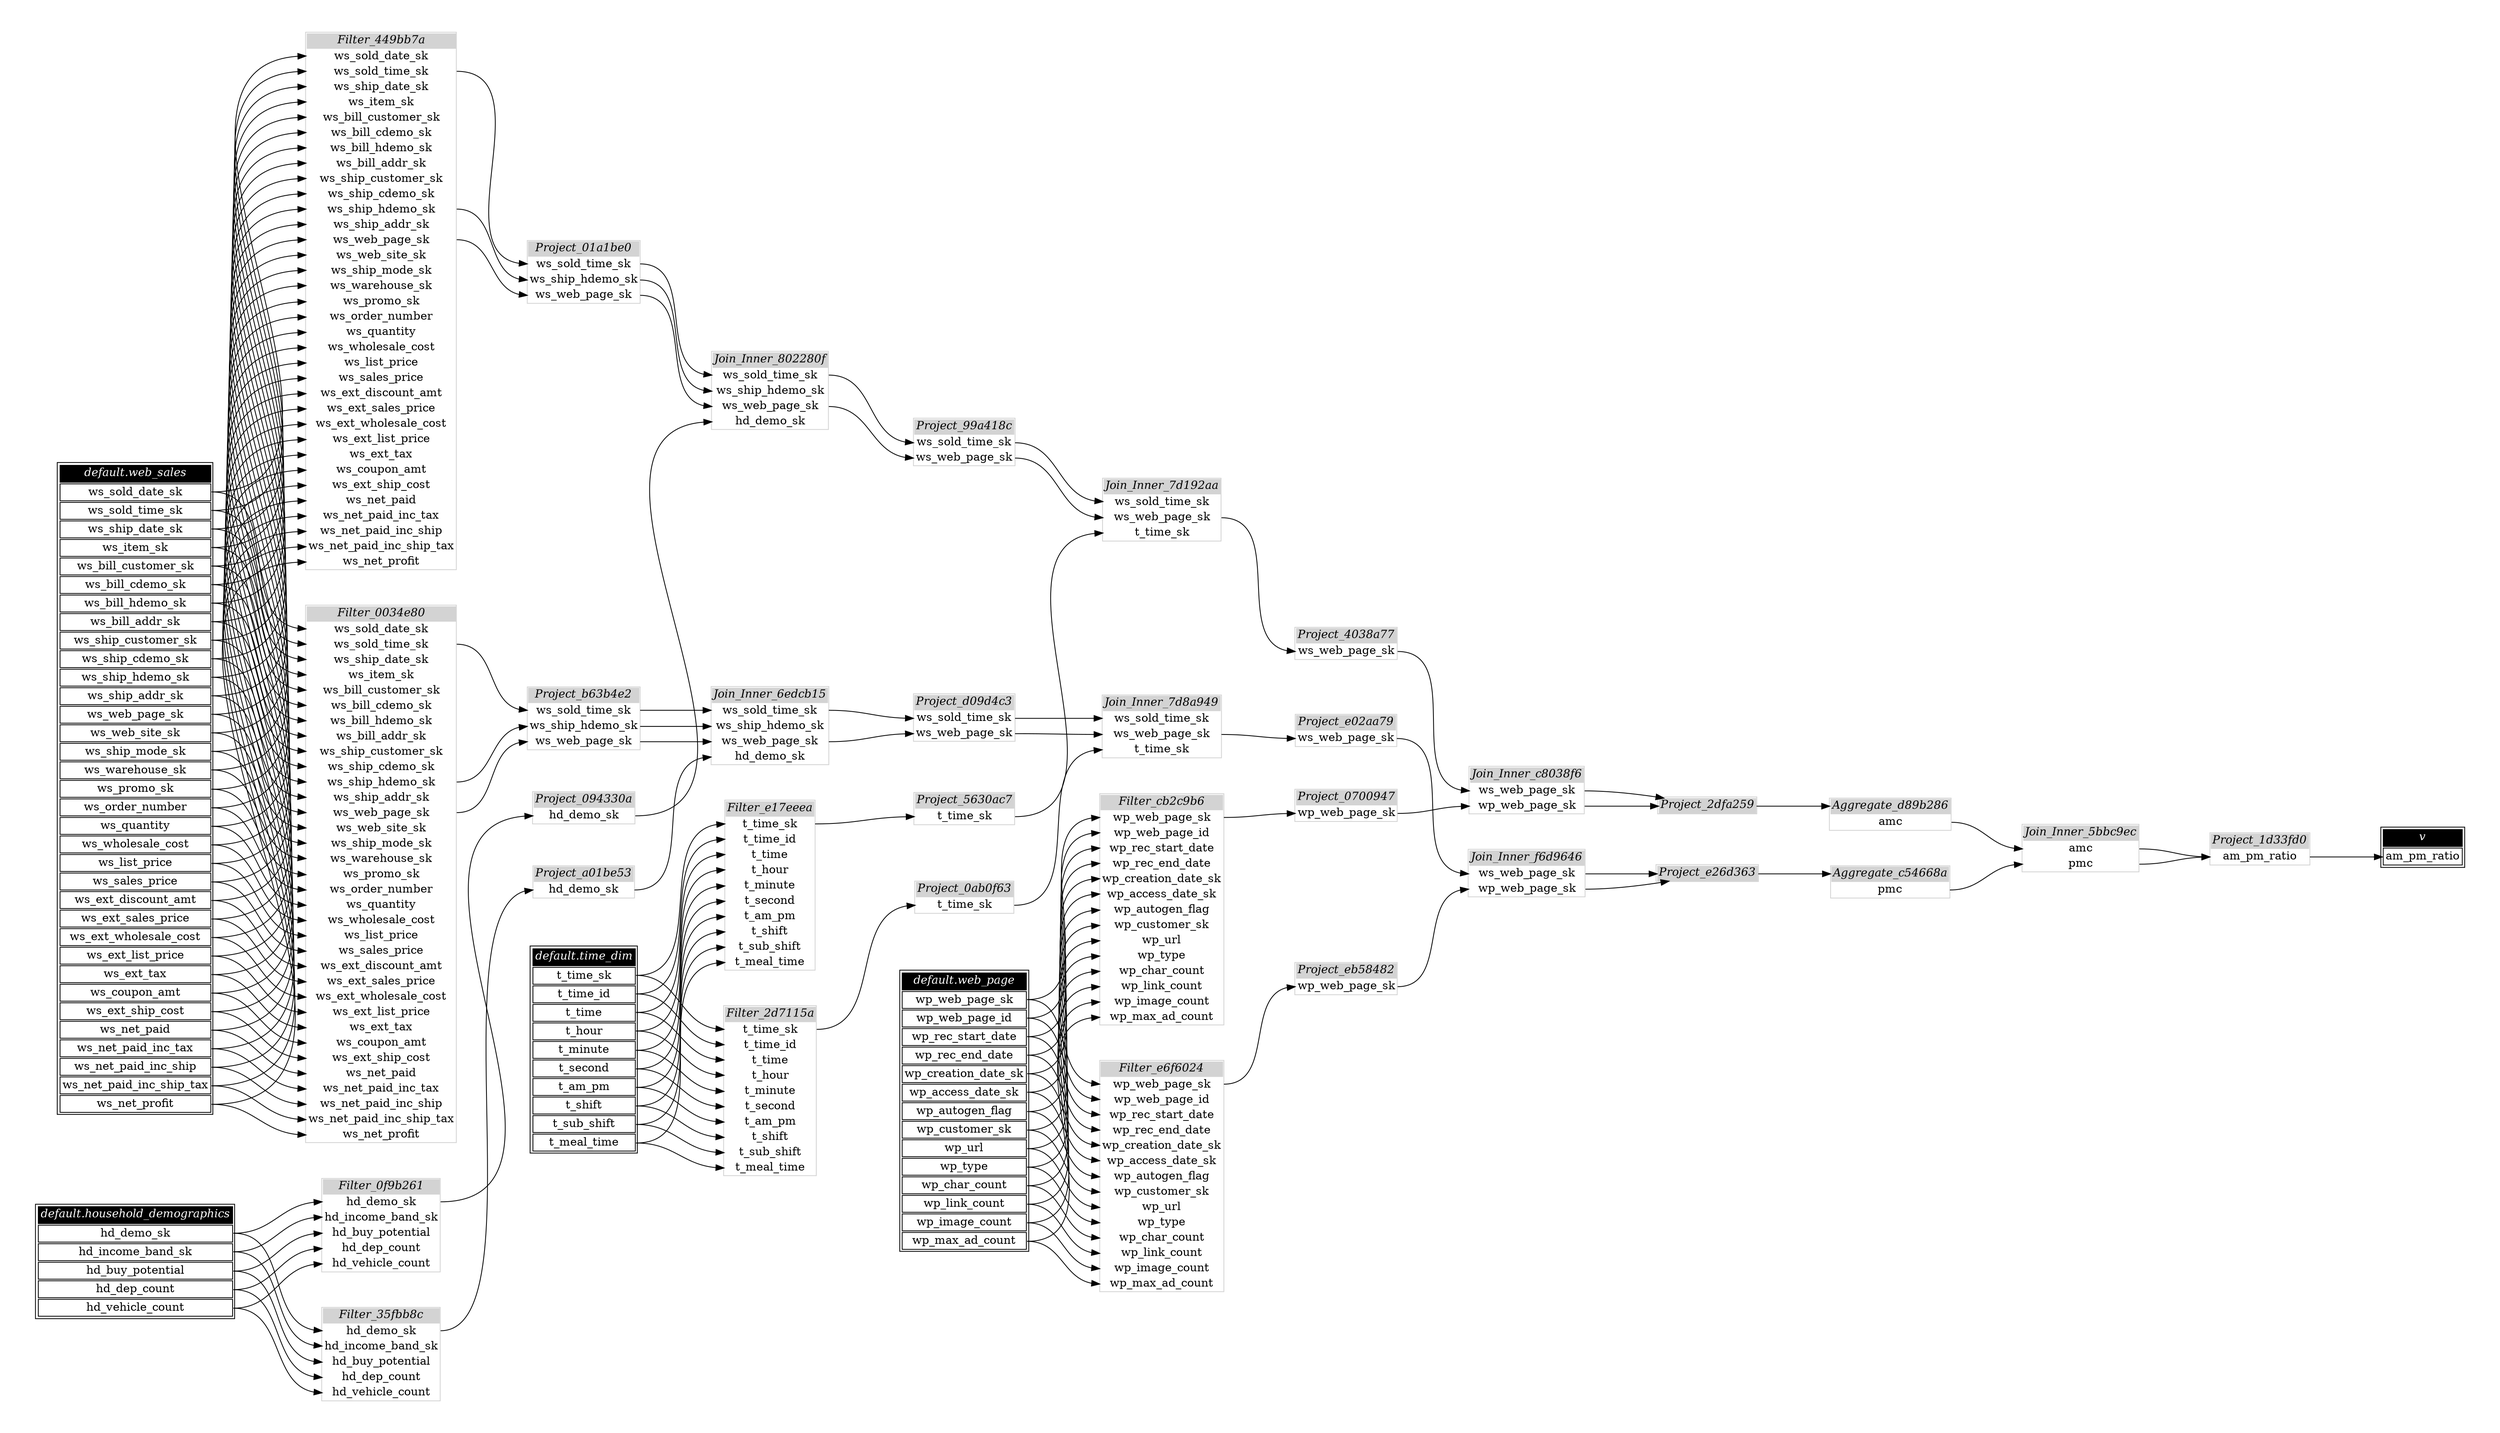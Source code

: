 // Automatically generated by TPCDSFlowTestSuite


digraph {
  graph [pad="0.5" nodesep="0.5" ranksep="1" fontname="Helvetica" rankdir=LR];
  node [shape=plaintext]

  
"Aggregate_c54668a" [label=<
<table color="lightgray" border="1" cellborder="0" cellspacing="0">
  <tr><td bgcolor="lightgray" port="nodeName"><i>Aggregate_c54668a</i></td></tr>
  <tr><td port="0">pmc</td></tr>
</table>>];
     

"Aggregate_d89b286" [label=<
<table color="lightgray" border="1" cellborder="0" cellspacing="0">
  <tr><td bgcolor="lightgray" port="nodeName"><i>Aggregate_d89b286</i></td></tr>
  <tr><td port="0">amc</td></tr>
</table>>];
     

"Filter_0034e80" [label=<
<table color="lightgray" border="1" cellborder="0" cellspacing="0">
  <tr><td bgcolor="lightgray" port="nodeName"><i>Filter_0034e80</i></td></tr>
  <tr><td port="0">ws_sold_date_sk</td></tr>
<tr><td port="1">ws_sold_time_sk</td></tr>
<tr><td port="2">ws_ship_date_sk</td></tr>
<tr><td port="3">ws_item_sk</td></tr>
<tr><td port="4">ws_bill_customer_sk</td></tr>
<tr><td port="5">ws_bill_cdemo_sk</td></tr>
<tr><td port="6">ws_bill_hdemo_sk</td></tr>
<tr><td port="7">ws_bill_addr_sk</td></tr>
<tr><td port="8">ws_ship_customer_sk</td></tr>
<tr><td port="9">ws_ship_cdemo_sk</td></tr>
<tr><td port="10">ws_ship_hdemo_sk</td></tr>
<tr><td port="11">ws_ship_addr_sk</td></tr>
<tr><td port="12">ws_web_page_sk</td></tr>
<tr><td port="13">ws_web_site_sk</td></tr>
<tr><td port="14">ws_ship_mode_sk</td></tr>
<tr><td port="15">ws_warehouse_sk</td></tr>
<tr><td port="16">ws_promo_sk</td></tr>
<tr><td port="17">ws_order_number</td></tr>
<tr><td port="18">ws_quantity</td></tr>
<tr><td port="19">ws_wholesale_cost</td></tr>
<tr><td port="20">ws_list_price</td></tr>
<tr><td port="21">ws_sales_price</td></tr>
<tr><td port="22">ws_ext_discount_amt</td></tr>
<tr><td port="23">ws_ext_sales_price</td></tr>
<tr><td port="24">ws_ext_wholesale_cost</td></tr>
<tr><td port="25">ws_ext_list_price</td></tr>
<tr><td port="26">ws_ext_tax</td></tr>
<tr><td port="27">ws_coupon_amt</td></tr>
<tr><td port="28">ws_ext_ship_cost</td></tr>
<tr><td port="29">ws_net_paid</td></tr>
<tr><td port="30">ws_net_paid_inc_tax</td></tr>
<tr><td port="31">ws_net_paid_inc_ship</td></tr>
<tr><td port="32">ws_net_paid_inc_ship_tax</td></tr>
<tr><td port="33">ws_net_profit</td></tr>
</table>>];
     

"Filter_0f9b261" [label=<
<table color="lightgray" border="1" cellborder="0" cellspacing="0">
  <tr><td bgcolor="lightgray" port="nodeName"><i>Filter_0f9b261</i></td></tr>
  <tr><td port="0">hd_demo_sk</td></tr>
<tr><td port="1">hd_income_band_sk</td></tr>
<tr><td port="2">hd_buy_potential</td></tr>
<tr><td port="3">hd_dep_count</td></tr>
<tr><td port="4">hd_vehicle_count</td></tr>
</table>>];
     

"Filter_2d7115a" [label=<
<table color="lightgray" border="1" cellborder="0" cellspacing="0">
  <tr><td bgcolor="lightgray" port="nodeName"><i>Filter_2d7115a</i></td></tr>
  <tr><td port="0">t_time_sk</td></tr>
<tr><td port="1">t_time_id</td></tr>
<tr><td port="2">t_time</td></tr>
<tr><td port="3">t_hour</td></tr>
<tr><td port="4">t_minute</td></tr>
<tr><td port="5">t_second</td></tr>
<tr><td port="6">t_am_pm</td></tr>
<tr><td port="7">t_shift</td></tr>
<tr><td port="8">t_sub_shift</td></tr>
<tr><td port="9">t_meal_time</td></tr>
</table>>];
     

"Filter_35fbb8c" [label=<
<table color="lightgray" border="1" cellborder="0" cellspacing="0">
  <tr><td bgcolor="lightgray" port="nodeName"><i>Filter_35fbb8c</i></td></tr>
  <tr><td port="0">hd_demo_sk</td></tr>
<tr><td port="1">hd_income_band_sk</td></tr>
<tr><td port="2">hd_buy_potential</td></tr>
<tr><td port="3">hd_dep_count</td></tr>
<tr><td port="4">hd_vehicle_count</td></tr>
</table>>];
     

"Filter_449bb7a" [label=<
<table color="lightgray" border="1" cellborder="0" cellspacing="0">
  <tr><td bgcolor="lightgray" port="nodeName"><i>Filter_449bb7a</i></td></tr>
  <tr><td port="0">ws_sold_date_sk</td></tr>
<tr><td port="1">ws_sold_time_sk</td></tr>
<tr><td port="2">ws_ship_date_sk</td></tr>
<tr><td port="3">ws_item_sk</td></tr>
<tr><td port="4">ws_bill_customer_sk</td></tr>
<tr><td port="5">ws_bill_cdemo_sk</td></tr>
<tr><td port="6">ws_bill_hdemo_sk</td></tr>
<tr><td port="7">ws_bill_addr_sk</td></tr>
<tr><td port="8">ws_ship_customer_sk</td></tr>
<tr><td port="9">ws_ship_cdemo_sk</td></tr>
<tr><td port="10">ws_ship_hdemo_sk</td></tr>
<tr><td port="11">ws_ship_addr_sk</td></tr>
<tr><td port="12">ws_web_page_sk</td></tr>
<tr><td port="13">ws_web_site_sk</td></tr>
<tr><td port="14">ws_ship_mode_sk</td></tr>
<tr><td port="15">ws_warehouse_sk</td></tr>
<tr><td port="16">ws_promo_sk</td></tr>
<tr><td port="17">ws_order_number</td></tr>
<tr><td port="18">ws_quantity</td></tr>
<tr><td port="19">ws_wholesale_cost</td></tr>
<tr><td port="20">ws_list_price</td></tr>
<tr><td port="21">ws_sales_price</td></tr>
<tr><td port="22">ws_ext_discount_amt</td></tr>
<tr><td port="23">ws_ext_sales_price</td></tr>
<tr><td port="24">ws_ext_wholesale_cost</td></tr>
<tr><td port="25">ws_ext_list_price</td></tr>
<tr><td port="26">ws_ext_tax</td></tr>
<tr><td port="27">ws_coupon_amt</td></tr>
<tr><td port="28">ws_ext_ship_cost</td></tr>
<tr><td port="29">ws_net_paid</td></tr>
<tr><td port="30">ws_net_paid_inc_tax</td></tr>
<tr><td port="31">ws_net_paid_inc_ship</td></tr>
<tr><td port="32">ws_net_paid_inc_ship_tax</td></tr>
<tr><td port="33">ws_net_profit</td></tr>
</table>>];
     

"Filter_cb2c9b6" [label=<
<table color="lightgray" border="1" cellborder="0" cellspacing="0">
  <tr><td bgcolor="lightgray" port="nodeName"><i>Filter_cb2c9b6</i></td></tr>
  <tr><td port="0">wp_web_page_sk</td></tr>
<tr><td port="1">wp_web_page_id</td></tr>
<tr><td port="2">wp_rec_start_date</td></tr>
<tr><td port="3">wp_rec_end_date</td></tr>
<tr><td port="4">wp_creation_date_sk</td></tr>
<tr><td port="5">wp_access_date_sk</td></tr>
<tr><td port="6">wp_autogen_flag</td></tr>
<tr><td port="7">wp_customer_sk</td></tr>
<tr><td port="8">wp_url</td></tr>
<tr><td port="9">wp_type</td></tr>
<tr><td port="10">wp_char_count</td></tr>
<tr><td port="11">wp_link_count</td></tr>
<tr><td port="12">wp_image_count</td></tr>
<tr><td port="13">wp_max_ad_count</td></tr>
</table>>];
     

"Filter_e17eeea" [label=<
<table color="lightgray" border="1" cellborder="0" cellspacing="0">
  <tr><td bgcolor="lightgray" port="nodeName"><i>Filter_e17eeea</i></td></tr>
  <tr><td port="0">t_time_sk</td></tr>
<tr><td port="1">t_time_id</td></tr>
<tr><td port="2">t_time</td></tr>
<tr><td port="3">t_hour</td></tr>
<tr><td port="4">t_minute</td></tr>
<tr><td port="5">t_second</td></tr>
<tr><td port="6">t_am_pm</td></tr>
<tr><td port="7">t_shift</td></tr>
<tr><td port="8">t_sub_shift</td></tr>
<tr><td port="9">t_meal_time</td></tr>
</table>>];
     

"Filter_e6f6024" [label=<
<table color="lightgray" border="1" cellborder="0" cellspacing="0">
  <tr><td bgcolor="lightgray" port="nodeName"><i>Filter_e6f6024</i></td></tr>
  <tr><td port="0">wp_web_page_sk</td></tr>
<tr><td port="1">wp_web_page_id</td></tr>
<tr><td port="2">wp_rec_start_date</td></tr>
<tr><td port="3">wp_rec_end_date</td></tr>
<tr><td port="4">wp_creation_date_sk</td></tr>
<tr><td port="5">wp_access_date_sk</td></tr>
<tr><td port="6">wp_autogen_flag</td></tr>
<tr><td port="7">wp_customer_sk</td></tr>
<tr><td port="8">wp_url</td></tr>
<tr><td port="9">wp_type</td></tr>
<tr><td port="10">wp_char_count</td></tr>
<tr><td port="11">wp_link_count</td></tr>
<tr><td port="12">wp_image_count</td></tr>
<tr><td port="13">wp_max_ad_count</td></tr>
</table>>];
     

"Join_Inner_5bbc9ec" [label=<
<table color="lightgray" border="1" cellborder="0" cellspacing="0">
  <tr><td bgcolor="lightgray" port="nodeName"><i>Join_Inner_5bbc9ec</i></td></tr>
  <tr><td port="0">amc</td></tr>
<tr><td port="1">pmc</td></tr>
</table>>];
     

"Join_Inner_6edcb15" [label=<
<table color="lightgray" border="1" cellborder="0" cellspacing="0">
  <tr><td bgcolor="lightgray" port="nodeName"><i>Join_Inner_6edcb15</i></td></tr>
  <tr><td port="0">ws_sold_time_sk</td></tr>
<tr><td port="1">ws_ship_hdemo_sk</td></tr>
<tr><td port="2">ws_web_page_sk</td></tr>
<tr><td port="3">hd_demo_sk</td></tr>
</table>>];
     

"Join_Inner_7d192aa" [label=<
<table color="lightgray" border="1" cellborder="0" cellspacing="0">
  <tr><td bgcolor="lightgray" port="nodeName"><i>Join_Inner_7d192aa</i></td></tr>
  <tr><td port="0">ws_sold_time_sk</td></tr>
<tr><td port="1">ws_web_page_sk</td></tr>
<tr><td port="2">t_time_sk</td></tr>
</table>>];
     

"Join_Inner_7d8a949" [label=<
<table color="lightgray" border="1" cellborder="0" cellspacing="0">
  <tr><td bgcolor="lightgray" port="nodeName"><i>Join_Inner_7d8a949</i></td></tr>
  <tr><td port="0">ws_sold_time_sk</td></tr>
<tr><td port="1">ws_web_page_sk</td></tr>
<tr><td port="2">t_time_sk</td></tr>
</table>>];
     

"Join_Inner_802280f" [label=<
<table color="lightgray" border="1" cellborder="0" cellspacing="0">
  <tr><td bgcolor="lightgray" port="nodeName"><i>Join_Inner_802280f</i></td></tr>
  <tr><td port="0">ws_sold_time_sk</td></tr>
<tr><td port="1">ws_ship_hdemo_sk</td></tr>
<tr><td port="2">ws_web_page_sk</td></tr>
<tr><td port="3">hd_demo_sk</td></tr>
</table>>];
     

"Join_Inner_c8038f6" [label=<
<table color="lightgray" border="1" cellborder="0" cellspacing="0">
  <tr><td bgcolor="lightgray" port="nodeName"><i>Join_Inner_c8038f6</i></td></tr>
  <tr><td port="0">ws_web_page_sk</td></tr>
<tr><td port="1">wp_web_page_sk</td></tr>
</table>>];
     

"Join_Inner_f6d9646" [label=<
<table color="lightgray" border="1" cellborder="0" cellspacing="0">
  <tr><td bgcolor="lightgray" port="nodeName"><i>Join_Inner_f6d9646</i></td></tr>
  <tr><td port="0">ws_web_page_sk</td></tr>
<tr><td port="1">wp_web_page_sk</td></tr>
</table>>];
     

"Project_01a1be0" [label=<
<table color="lightgray" border="1" cellborder="0" cellspacing="0">
  <tr><td bgcolor="lightgray" port="nodeName"><i>Project_01a1be0</i></td></tr>
  <tr><td port="0">ws_sold_time_sk</td></tr>
<tr><td port="1">ws_ship_hdemo_sk</td></tr>
<tr><td port="2">ws_web_page_sk</td></tr>
</table>>];
     

"Project_0700947" [label=<
<table color="lightgray" border="1" cellborder="0" cellspacing="0">
  <tr><td bgcolor="lightgray" port="nodeName"><i>Project_0700947</i></td></tr>
  <tr><td port="0">wp_web_page_sk</td></tr>
</table>>];
     

"Project_094330a" [label=<
<table color="lightgray" border="1" cellborder="0" cellspacing="0">
  <tr><td bgcolor="lightgray" port="nodeName"><i>Project_094330a</i></td></tr>
  <tr><td port="0">hd_demo_sk</td></tr>
</table>>];
     

"Project_0ab0f63" [label=<
<table color="lightgray" border="1" cellborder="0" cellspacing="0">
  <tr><td bgcolor="lightgray" port="nodeName"><i>Project_0ab0f63</i></td></tr>
  <tr><td port="0">t_time_sk</td></tr>
</table>>];
     

"Project_1d33fd0" [label=<
<table color="lightgray" border="1" cellborder="0" cellspacing="0">
  <tr><td bgcolor="lightgray" port="nodeName"><i>Project_1d33fd0</i></td></tr>
  <tr><td port="0">am_pm_ratio</td></tr>
</table>>];
     

"Project_2dfa259" [label=<
<table color="lightgray" border="1" cellborder="0" cellspacing="0">
  <tr><td bgcolor="lightgray" port="nodeName"><i>Project_2dfa259</i></td></tr>
  
</table>>];
     

"Project_4038a77" [label=<
<table color="lightgray" border="1" cellborder="0" cellspacing="0">
  <tr><td bgcolor="lightgray" port="nodeName"><i>Project_4038a77</i></td></tr>
  <tr><td port="0">ws_web_page_sk</td></tr>
</table>>];
     

"Project_5630ac7" [label=<
<table color="lightgray" border="1" cellborder="0" cellspacing="0">
  <tr><td bgcolor="lightgray" port="nodeName"><i>Project_5630ac7</i></td></tr>
  <tr><td port="0">t_time_sk</td></tr>
</table>>];
     

"Project_99a418c" [label=<
<table color="lightgray" border="1" cellborder="0" cellspacing="0">
  <tr><td bgcolor="lightgray" port="nodeName"><i>Project_99a418c</i></td></tr>
  <tr><td port="0">ws_sold_time_sk</td></tr>
<tr><td port="1">ws_web_page_sk</td></tr>
</table>>];
     

"Project_a01be53" [label=<
<table color="lightgray" border="1" cellborder="0" cellspacing="0">
  <tr><td bgcolor="lightgray" port="nodeName"><i>Project_a01be53</i></td></tr>
  <tr><td port="0">hd_demo_sk</td></tr>
</table>>];
     

"Project_b63b4e2" [label=<
<table color="lightgray" border="1" cellborder="0" cellspacing="0">
  <tr><td bgcolor="lightgray" port="nodeName"><i>Project_b63b4e2</i></td></tr>
  <tr><td port="0">ws_sold_time_sk</td></tr>
<tr><td port="1">ws_ship_hdemo_sk</td></tr>
<tr><td port="2">ws_web_page_sk</td></tr>
</table>>];
     

"Project_d09d4c3" [label=<
<table color="lightgray" border="1" cellborder="0" cellspacing="0">
  <tr><td bgcolor="lightgray" port="nodeName"><i>Project_d09d4c3</i></td></tr>
  <tr><td port="0">ws_sold_time_sk</td></tr>
<tr><td port="1">ws_web_page_sk</td></tr>
</table>>];
     

"Project_e02aa79" [label=<
<table color="lightgray" border="1" cellborder="0" cellspacing="0">
  <tr><td bgcolor="lightgray" port="nodeName"><i>Project_e02aa79</i></td></tr>
  <tr><td port="0">ws_web_page_sk</td></tr>
</table>>];
     

"Project_e26d363" [label=<
<table color="lightgray" border="1" cellborder="0" cellspacing="0">
  <tr><td bgcolor="lightgray" port="nodeName"><i>Project_e26d363</i></td></tr>
  
</table>>];
     

"Project_eb58482" [label=<
<table color="lightgray" border="1" cellborder="0" cellspacing="0">
  <tr><td bgcolor="lightgray" port="nodeName"><i>Project_eb58482</i></td></tr>
  <tr><td port="0">wp_web_page_sk</td></tr>
</table>>];
     

"default.household_demographics" [color="black" label=<
<table>
  <tr><td bgcolor="black" port="nodeName"><i><font color="white">default.household_demographics</font></i></td></tr>
  <tr><td port="0">hd_demo_sk</td></tr>
<tr><td port="1">hd_income_band_sk</td></tr>
<tr><td port="2">hd_buy_potential</td></tr>
<tr><td port="3">hd_dep_count</td></tr>
<tr><td port="4">hd_vehicle_count</td></tr>
</table>>];
     

"default.time_dim" [color="black" label=<
<table>
  <tr><td bgcolor="black" port="nodeName"><i><font color="white">default.time_dim</font></i></td></tr>
  <tr><td port="0">t_time_sk</td></tr>
<tr><td port="1">t_time_id</td></tr>
<tr><td port="2">t_time</td></tr>
<tr><td port="3">t_hour</td></tr>
<tr><td port="4">t_minute</td></tr>
<tr><td port="5">t_second</td></tr>
<tr><td port="6">t_am_pm</td></tr>
<tr><td port="7">t_shift</td></tr>
<tr><td port="8">t_sub_shift</td></tr>
<tr><td port="9">t_meal_time</td></tr>
</table>>];
     

"default.web_page" [color="black" label=<
<table>
  <tr><td bgcolor="black" port="nodeName"><i><font color="white">default.web_page</font></i></td></tr>
  <tr><td port="0">wp_web_page_sk</td></tr>
<tr><td port="1">wp_web_page_id</td></tr>
<tr><td port="2">wp_rec_start_date</td></tr>
<tr><td port="3">wp_rec_end_date</td></tr>
<tr><td port="4">wp_creation_date_sk</td></tr>
<tr><td port="5">wp_access_date_sk</td></tr>
<tr><td port="6">wp_autogen_flag</td></tr>
<tr><td port="7">wp_customer_sk</td></tr>
<tr><td port="8">wp_url</td></tr>
<tr><td port="9">wp_type</td></tr>
<tr><td port="10">wp_char_count</td></tr>
<tr><td port="11">wp_link_count</td></tr>
<tr><td port="12">wp_image_count</td></tr>
<tr><td port="13">wp_max_ad_count</td></tr>
</table>>];
     

"default.web_sales" [color="black" label=<
<table>
  <tr><td bgcolor="black" port="nodeName"><i><font color="white">default.web_sales</font></i></td></tr>
  <tr><td port="0">ws_sold_date_sk</td></tr>
<tr><td port="1">ws_sold_time_sk</td></tr>
<tr><td port="2">ws_ship_date_sk</td></tr>
<tr><td port="3">ws_item_sk</td></tr>
<tr><td port="4">ws_bill_customer_sk</td></tr>
<tr><td port="5">ws_bill_cdemo_sk</td></tr>
<tr><td port="6">ws_bill_hdemo_sk</td></tr>
<tr><td port="7">ws_bill_addr_sk</td></tr>
<tr><td port="8">ws_ship_customer_sk</td></tr>
<tr><td port="9">ws_ship_cdemo_sk</td></tr>
<tr><td port="10">ws_ship_hdemo_sk</td></tr>
<tr><td port="11">ws_ship_addr_sk</td></tr>
<tr><td port="12">ws_web_page_sk</td></tr>
<tr><td port="13">ws_web_site_sk</td></tr>
<tr><td port="14">ws_ship_mode_sk</td></tr>
<tr><td port="15">ws_warehouse_sk</td></tr>
<tr><td port="16">ws_promo_sk</td></tr>
<tr><td port="17">ws_order_number</td></tr>
<tr><td port="18">ws_quantity</td></tr>
<tr><td port="19">ws_wholesale_cost</td></tr>
<tr><td port="20">ws_list_price</td></tr>
<tr><td port="21">ws_sales_price</td></tr>
<tr><td port="22">ws_ext_discount_amt</td></tr>
<tr><td port="23">ws_ext_sales_price</td></tr>
<tr><td port="24">ws_ext_wholesale_cost</td></tr>
<tr><td port="25">ws_ext_list_price</td></tr>
<tr><td port="26">ws_ext_tax</td></tr>
<tr><td port="27">ws_coupon_amt</td></tr>
<tr><td port="28">ws_ext_ship_cost</td></tr>
<tr><td port="29">ws_net_paid</td></tr>
<tr><td port="30">ws_net_paid_inc_tax</td></tr>
<tr><td port="31">ws_net_paid_inc_ship</td></tr>
<tr><td port="32">ws_net_paid_inc_ship_tax</td></tr>
<tr><td port="33">ws_net_profit</td></tr>
</table>>];
     

"v" [color="black" label=<
<table>
  <tr><td bgcolor="black" port="nodeName"><i><font color="white">v</font></i></td></tr>
  <tr><td port="0">am_pm_ratio</td></tr>
</table>>];
     
  "Aggregate_c54668a":0 -> "Join_Inner_5bbc9ec":1;
"Aggregate_d89b286":0 -> "Join_Inner_5bbc9ec":0;
"Filter_0034e80":1 -> "Project_b63b4e2":0;
"Filter_0034e80":10 -> "Project_b63b4e2":1;
"Filter_0034e80":12 -> "Project_b63b4e2":2;
"Filter_0f9b261":0 -> "Project_094330a":0;
"Filter_2d7115a":0 -> "Project_0ab0f63":0;
"Filter_35fbb8c":0 -> "Project_a01be53":0;
"Filter_449bb7a":1 -> "Project_01a1be0":0;
"Filter_449bb7a":10 -> "Project_01a1be0":1;
"Filter_449bb7a":12 -> "Project_01a1be0":2;
"Filter_cb2c9b6":0 -> "Project_0700947":0;
"Filter_e17eeea":0 -> "Project_5630ac7":0;
"Filter_e6f6024":0 -> "Project_eb58482":0;
"Join_Inner_5bbc9ec":0 -> "Project_1d33fd0":0;
"Join_Inner_5bbc9ec":1 -> "Project_1d33fd0":0;
"Join_Inner_6edcb15":0 -> "Project_d09d4c3":0;
"Join_Inner_6edcb15":2 -> "Project_d09d4c3":1;
"Join_Inner_7d192aa":1 -> "Project_4038a77":0;
"Join_Inner_7d8a949":1 -> "Project_e02aa79":0;
"Join_Inner_802280f":0 -> "Project_99a418c":0;
"Join_Inner_802280f":2 -> "Project_99a418c":1;
"Join_Inner_c8038f6":0 -> "Project_2dfa259":nodeName;
"Join_Inner_c8038f6":1 -> "Project_2dfa259":nodeName;
"Join_Inner_f6d9646":0 -> "Project_e26d363":nodeName;
"Join_Inner_f6d9646":1 -> "Project_e26d363":nodeName;
"Project_01a1be0":0 -> "Join_Inner_802280f":0;
"Project_01a1be0":1 -> "Join_Inner_802280f":1;
"Project_01a1be0":2 -> "Join_Inner_802280f":2;
"Project_0700947":0 -> "Join_Inner_c8038f6":1;
"Project_094330a":0 -> "Join_Inner_802280f":3;
"Project_0ab0f63":0 -> "Join_Inner_7d8a949":2;
"Project_1d33fd0":0 -> "v":0;
"Project_2dfa259":nodeName -> "Aggregate_d89b286":nodeName;
"Project_4038a77":0 -> "Join_Inner_c8038f6":0;
"Project_5630ac7":0 -> "Join_Inner_7d192aa":2;
"Project_99a418c":0 -> "Join_Inner_7d192aa":0;
"Project_99a418c":1 -> "Join_Inner_7d192aa":1;
"Project_a01be53":0 -> "Join_Inner_6edcb15":3;
"Project_b63b4e2":0 -> "Join_Inner_6edcb15":0;
"Project_b63b4e2":1 -> "Join_Inner_6edcb15":1;
"Project_b63b4e2":2 -> "Join_Inner_6edcb15":2;
"Project_d09d4c3":0 -> "Join_Inner_7d8a949":0;
"Project_d09d4c3":1 -> "Join_Inner_7d8a949":1;
"Project_e02aa79":0 -> "Join_Inner_f6d9646":0;
"Project_e26d363":nodeName -> "Aggregate_c54668a":nodeName;
"Project_eb58482":0 -> "Join_Inner_f6d9646":1;
"default.household_demographics":0 -> "Filter_0f9b261":0;
"default.household_demographics":0 -> "Filter_35fbb8c":0;
"default.household_demographics":1 -> "Filter_0f9b261":1;
"default.household_demographics":1 -> "Filter_35fbb8c":1;
"default.household_demographics":2 -> "Filter_0f9b261":2;
"default.household_demographics":2 -> "Filter_35fbb8c":2;
"default.household_demographics":3 -> "Filter_0f9b261":3;
"default.household_demographics":3 -> "Filter_35fbb8c":3;
"default.household_demographics":4 -> "Filter_0f9b261":4;
"default.household_demographics":4 -> "Filter_35fbb8c":4;
"default.time_dim":0 -> "Filter_2d7115a":0;
"default.time_dim":0 -> "Filter_e17eeea":0;
"default.time_dim":1 -> "Filter_2d7115a":1;
"default.time_dim":1 -> "Filter_e17eeea":1;
"default.time_dim":2 -> "Filter_2d7115a":2;
"default.time_dim":2 -> "Filter_e17eeea":2;
"default.time_dim":3 -> "Filter_2d7115a":3;
"default.time_dim":3 -> "Filter_e17eeea":3;
"default.time_dim":4 -> "Filter_2d7115a":4;
"default.time_dim":4 -> "Filter_e17eeea":4;
"default.time_dim":5 -> "Filter_2d7115a":5;
"default.time_dim":5 -> "Filter_e17eeea":5;
"default.time_dim":6 -> "Filter_2d7115a":6;
"default.time_dim":6 -> "Filter_e17eeea":6;
"default.time_dim":7 -> "Filter_2d7115a":7;
"default.time_dim":7 -> "Filter_e17eeea":7;
"default.time_dim":8 -> "Filter_2d7115a":8;
"default.time_dim":8 -> "Filter_e17eeea":8;
"default.time_dim":9 -> "Filter_2d7115a":9;
"default.time_dim":9 -> "Filter_e17eeea":9;
"default.web_page":0 -> "Filter_cb2c9b6":0;
"default.web_page":0 -> "Filter_e6f6024":0;
"default.web_page":1 -> "Filter_cb2c9b6":1;
"default.web_page":1 -> "Filter_e6f6024":1;
"default.web_page":10 -> "Filter_cb2c9b6":10;
"default.web_page":10 -> "Filter_e6f6024":10;
"default.web_page":11 -> "Filter_cb2c9b6":11;
"default.web_page":11 -> "Filter_e6f6024":11;
"default.web_page":12 -> "Filter_cb2c9b6":12;
"default.web_page":12 -> "Filter_e6f6024":12;
"default.web_page":13 -> "Filter_cb2c9b6":13;
"default.web_page":13 -> "Filter_e6f6024":13;
"default.web_page":2 -> "Filter_cb2c9b6":2;
"default.web_page":2 -> "Filter_e6f6024":2;
"default.web_page":3 -> "Filter_cb2c9b6":3;
"default.web_page":3 -> "Filter_e6f6024":3;
"default.web_page":4 -> "Filter_cb2c9b6":4;
"default.web_page":4 -> "Filter_e6f6024":4;
"default.web_page":5 -> "Filter_cb2c9b6":5;
"default.web_page":5 -> "Filter_e6f6024":5;
"default.web_page":6 -> "Filter_cb2c9b6":6;
"default.web_page":6 -> "Filter_e6f6024":6;
"default.web_page":7 -> "Filter_cb2c9b6":7;
"default.web_page":7 -> "Filter_e6f6024":7;
"default.web_page":8 -> "Filter_cb2c9b6":8;
"default.web_page":8 -> "Filter_e6f6024":8;
"default.web_page":9 -> "Filter_cb2c9b6":9;
"default.web_page":9 -> "Filter_e6f6024":9;
"default.web_sales":0 -> "Filter_0034e80":0;
"default.web_sales":0 -> "Filter_449bb7a":0;
"default.web_sales":1 -> "Filter_0034e80":1;
"default.web_sales":1 -> "Filter_449bb7a":1;
"default.web_sales":10 -> "Filter_0034e80":10;
"default.web_sales":10 -> "Filter_449bb7a":10;
"default.web_sales":11 -> "Filter_0034e80":11;
"default.web_sales":11 -> "Filter_449bb7a":11;
"default.web_sales":12 -> "Filter_0034e80":12;
"default.web_sales":12 -> "Filter_449bb7a":12;
"default.web_sales":13 -> "Filter_0034e80":13;
"default.web_sales":13 -> "Filter_449bb7a":13;
"default.web_sales":14 -> "Filter_0034e80":14;
"default.web_sales":14 -> "Filter_449bb7a":14;
"default.web_sales":15 -> "Filter_0034e80":15;
"default.web_sales":15 -> "Filter_449bb7a":15;
"default.web_sales":16 -> "Filter_0034e80":16;
"default.web_sales":16 -> "Filter_449bb7a":16;
"default.web_sales":17 -> "Filter_0034e80":17;
"default.web_sales":17 -> "Filter_449bb7a":17;
"default.web_sales":18 -> "Filter_0034e80":18;
"default.web_sales":18 -> "Filter_449bb7a":18;
"default.web_sales":19 -> "Filter_0034e80":19;
"default.web_sales":19 -> "Filter_449bb7a":19;
"default.web_sales":2 -> "Filter_0034e80":2;
"default.web_sales":2 -> "Filter_449bb7a":2;
"default.web_sales":20 -> "Filter_0034e80":20;
"default.web_sales":20 -> "Filter_449bb7a":20;
"default.web_sales":21 -> "Filter_0034e80":21;
"default.web_sales":21 -> "Filter_449bb7a":21;
"default.web_sales":22 -> "Filter_0034e80":22;
"default.web_sales":22 -> "Filter_449bb7a":22;
"default.web_sales":23 -> "Filter_0034e80":23;
"default.web_sales":23 -> "Filter_449bb7a":23;
"default.web_sales":24 -> "Filter_0034e80":24;
"default.web_sales":24 -> "Filter_449bb7a":24;
"default.web_sales":25 -> "Filter_0034e80":25;
"default.web_sales":25 -> "Filter_449bb7a":25;
"default.web_sales":26 -> "Filter_0034e80":26;
"default.web_sales":26 -> "Filter_449bb7a":26;
"default.web_sales":27 -> "Filter_0034e80":27;
"default.web_sales":27 -> "Filter_449bb7a":27;
"default.web_sales":28 -> "Filter_0034e80":28;
"default.web_sales":28 -> "Filter_449bb7a":28;
"default.web_sales":29 -> "Filter_0034e80":29;
"default.web_sales":29 -> "Filter_449bb7a":29;
"default.web_sales":3 -> "Filter_0034e80":3;
"default.web_sales":3 -> "Filter_449bb7a":3;
"default.web_sales":30 -> "Filter_0034e80":30;
"default.web_sales":30 -> "Filter_449bb7a":30;
"default.web_sales":31 -> "Filter_0034e80":31;
"default.web_sales":31 -> "Filter_449bb7a":31;
"default.web_sales":32 -> "Filter_0034e80":32;
"default.web_sales":32 -> "Filter_449bb7a":32;
"default.web_sales":33 -> "Filter_0034e80":33;
"default.web_sales":33 -> "Filter_449bb7a":33;
"default.web_sales":4 -> "Filter_0034e80":4;
"default.web_sales":4 -> "Filter_449bb7a":4;
"default.web_sales":5 -> "Filter_0034e80":5;
"default.web_sales":5 -> "Filter_449bb7a":5;
"default.web_sales":6 -> "Filter_0034e80":6;
"default.web_sales":6 -> "Filter_449bb7a":6;
"default.web_sales":7 -> "Filter_0034e80":7;
"default.web_sales":7 -> "Filter_449bb7a":7;
"default.web_sales":8 -> "Filter_0034e80":8;
"default.web_sales":8 -> "Filter_449bb7a":8;
"default.web_sales":9 -> "Filter_0034e80":9;
"default.web_sales":9 -> "Filter_449bb7a":9;
}
       